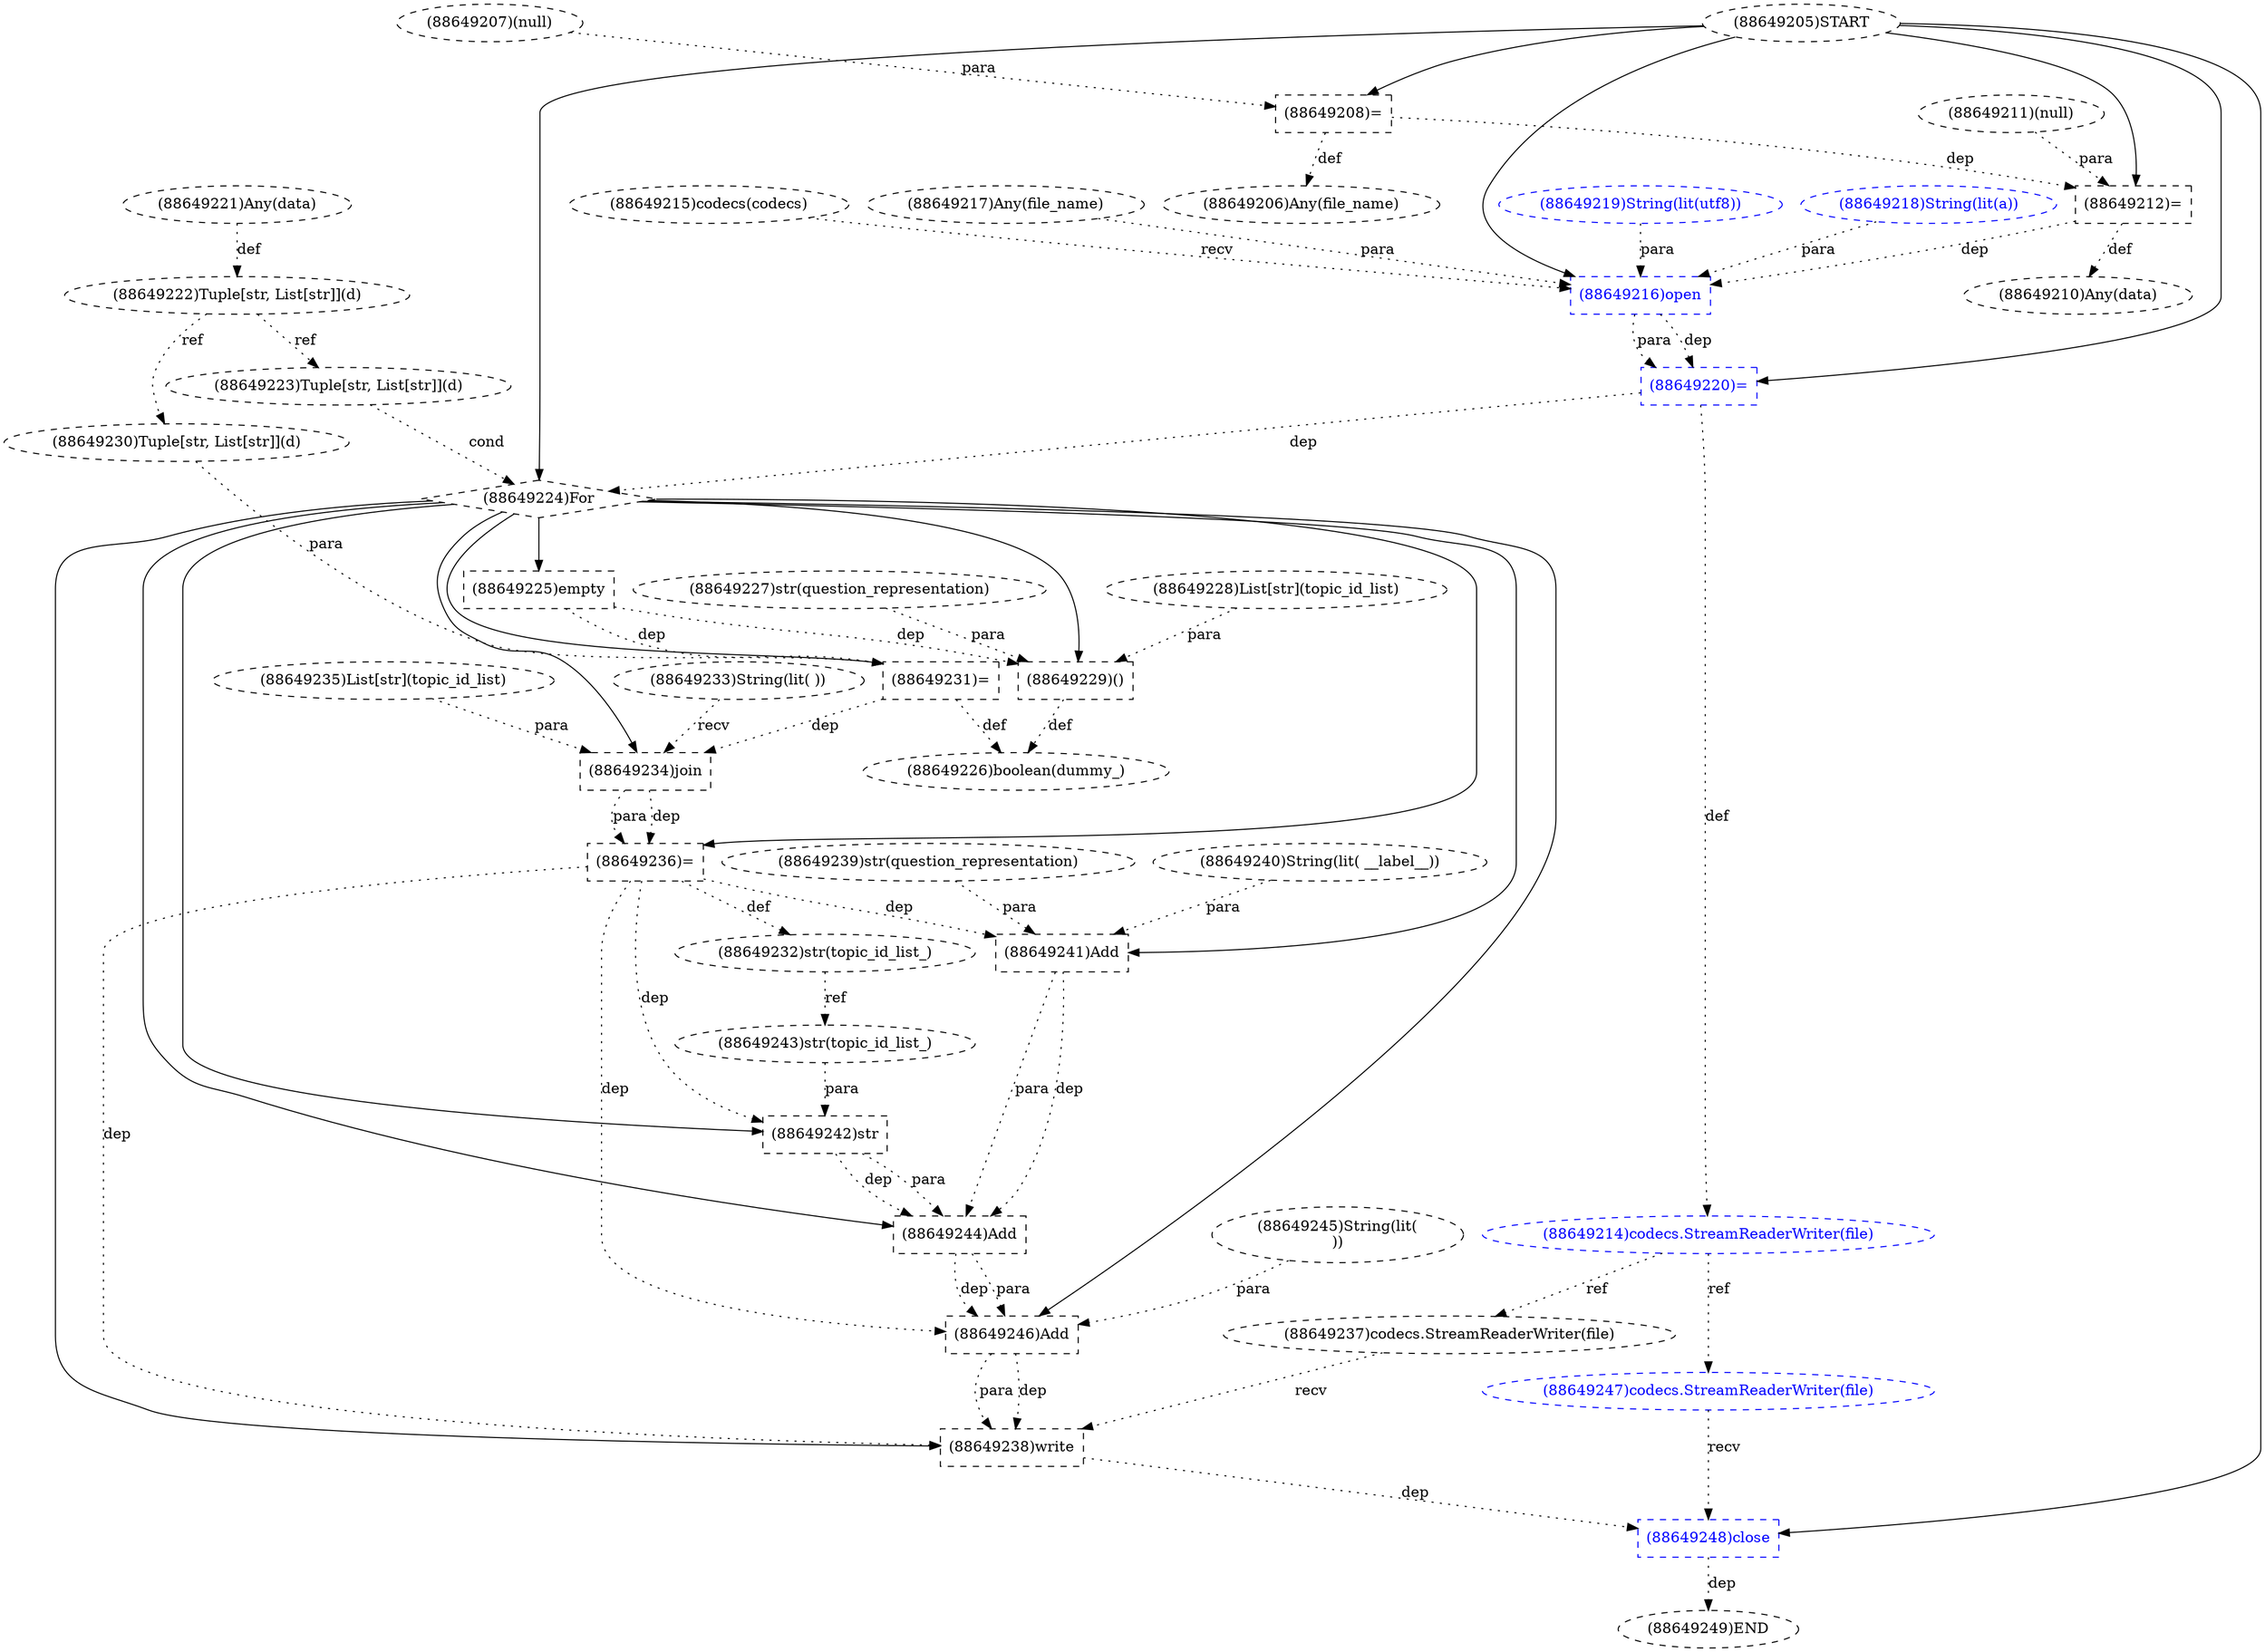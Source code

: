 digraph G {
1 [label="(88649242)str" shape=box style=dashed]
2 [label="(88649239)str(question_representation)" shape=ellipse style=dashed]
3 [label="(88649214)codecs.StreamReaderWriter(file)" shape=ellipse style=dashed color=blue fontcolor=blue]
4 [label="(88649233)String(lit( ))" shape=ellipse style=dashed]
5 [label="(88649231)=" shape=box style=dashed]
6 [label="(88649218)String(lit(a))" shape=ellipse style=dashed color=blue fontcolor=blue]
7 [label="(88649232)str(topic_id_list_)" shape=ellipse style=dashed]
8 [label="(88649212)=" shape=box style=dashed]
9 [label="(88649210)Any(data)" shape=ellipse style=dashed]
10 [label="(88649241)Add" shape=box style=dashed]
11 [label="(88649208)=" shape=box style=dashed]
12 [label="(88649216)open" shape=box style=dashed color=blue fontcolor=blue]
13 [label="(88649225)empty" shape=box style=dashed]
14 [label="(88649226)boolean(dummy_)" shape=ellipse style=dashed]
15 [label="(88649222)Tuple[str, List[str]](d)" shape=ellipse style=dashed]
16 [label="(88649219)String(lit(utf8))" shape=ellipse style=dashed color=blue fontcolor=blue]
17 [label="(88649223)Tuple[str, List[str]](d)" shape=ellipse style=dashed]
18 [label="(88649249)END" style=dashed]
19 [label="(88649235)List[str](topic_id_list)" shape=ellipse style=dashed]
20 [label="(88649230)Tuple[str, List[str]](d)" shape=ellipse style=dashed]
21 [label="(88649205)START" style=dashed]
22 [label="(88649245)String(lit(
))" shape=ellipse style=dashed]
23 [label="(88649207)(null)" shape=ellipse style=dashed]
24 [label="(88649248)close" shape=box style=dashed color=blue fontcolor=blue]
25 [label="(88649215)codecs(codecs)" shape=ellipse style=dashed]
26 [label="(88649244)Add" shape=box style=dashed]
27 [label="(88649220)=" shape=box style=dashed color=blue fontcolor=blue]
28 [label="(88649224)For" shape=diamond style=dashed]
29 [label="(88649229)()" shape=box style=dashed]
30 [label="(88649228)List[str](topic_id_list)" shape=ellipse style=dashed]
31 [label="(88649206)Any(file_name)" shape=ellipse style=dashed]
32 [label="(88649243)str(topic_id_list_)" shape=ellipse style=dashed]
33 [label="(88649217)Any(file_name)" shape=ellipse style=dashed]
34 [label="(88649234)join" shape=box style=dashed]
35 [label="(88649237)codecs.StreamReaderWriter(file)" shape=ellipse style=dashed]
36 [label="(88649211)(null)" shape=ellipse style=dashed]
37 [label="(88649221)Any(data)" shape=ellipse style=dashed]
38 [label="(88649240)String(lit( __label__))" shape=ellipse style=dashed]
39 [label="(88649236)=" shape=box style=dashed]
40 [label="(88649238)write" shape=box style=dashed]
41 [label="(88649247)codecs.StreamReaderWriter(file)" shape=ellipse style=dashed color=blue fontcolor=blue]
42 [label="(88649227)str(question_representation)" shape=ellipse style=dashed]
43 [label="(88649246)Add" shape=box style=dashed]
28 -> 1 [label="" style=solid];
32 -> 1 [label="para" style=dotted];
39 -> 1 [label="dep" style=dotted];
27 -> 3 [label="def" style=dotted];
28 -> 5 [label="" style=solid];
20 -> 5 [label="para" style=dotted];
13 -> 5 [label="dep" style=dotted];
39 -> 7 [label="def" style=dotted];
21 -> 8 [label="" style=solid];
36 -> 8 [label="para" style=dotted];
11 -> 8 [label="dep" style=dotted];
8 -> 9 [label="def" style=dotted];
28 -> 10 [label="" style=solid];
2 -> 10 [label="para" style=dotted];
38 -> 10 [label="para" style=dotted];
39 -> 10 [label="dep" style=dotted];
21 -> 11 [label="" style=solid];
23 -> 11 [label="para" style=dotted];
21 -> 12 [label="" style=solid];
25 -> 12 [label="recv" style=dotted];
33 -> 12 [label="para" style=dotted];
6 -> 12 [label="para" style=dotted];
16 -> 12 [label="para" style=dotted];
8 -> 12 [label="dep" style=dotted];
28 -> 13 [label="" style=solid];
29 -> 14 [label="def" style=dotted];
5 -> 14 [label="def" style=dotted];
37 -> 15 [label="def" style=dotted];
15 -> 17 [label="ref" style=dotted];
24 -> 18 [label="dep" style=dotted];
15 -> 20 [label="ref" style=dotted];
21 -> 24 [label="" style=solid];
41 -> 24 [label="recv" style=dotted];
40 -> 24 [label="dep" style=dotted];
28 -> 26 [label="" style=solid];
10 -> 26 [label="dep" style=dotted];
10 -> 26 [label="para" style=dotted];
1 -> 26 [label="dep" style=dotted];
1 -> 26 [label="para" style=dotted];
21 -> 27 [label="" style=solid];
12 -> 27 [label="dep" style=dotted];
12 -> 27 [label="para" style=dotted];
21 -> 28 [label="" style=solid];
17 -> 28 [label="cond" style=dotted];
27 -> 28 [label="dep" style=dotted];
28 -> 29 [label="" style=solid];
42 -> 29 [label="para" style=dotted];
30 -> 29 [label="para" style=dotted];
13 -> 29 [label="dep" style=dotted];
11 -> 31 [label="def" style=dotted];
7 -> 32 [label="ref" style=dotted];
28 -> 34 [label="" style=solid];
4 -> 34 [label="recv" style=dotted];
19 -> 34 [label="para" style=dotted];
5 -> 34 [label="dep" style=dotted];
3 -> 35 [label="ref" style=dotted];
28 -> 39 [label="" style=solid];
34 -> 39 [label="dep" style=dotted];
34 -> 39 [label="para" style=dotted];
28 -> 40 [label="" style=solid];
35 -> 40 [label="recv" style=dotted];
43 -> 40 [label="dep" style=dotted];
43 -> 40 [label="para" style=dotted];
39 -> 40 [label="dep" style=dotted];
3 -> 41 [label="ref" style=dotted];
28 -> 43 [label="" style=solid];
26 -> 43 [label="dep" style=dotted];
26 -> 43 [label="para" style=dotted];
22 -> 43 [label="para" style=dotted];
39 -> 43 [label="dep" style=dotted];
}